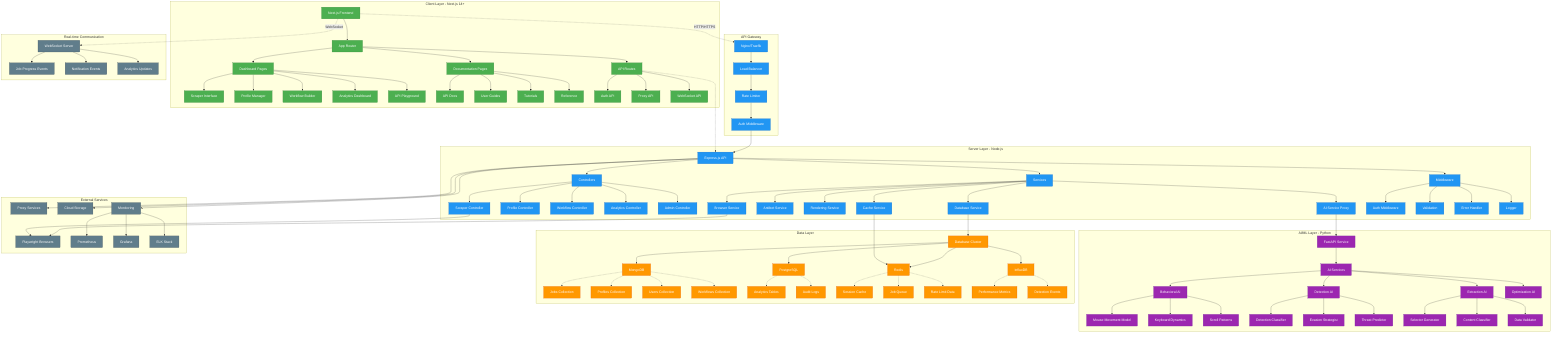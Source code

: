 graph TB
    subgraph "Client Layer - Next.js 14+"
        A[Next.js Frontend] --> B[App Router]
        B --> C[Dashboard Pages]
        B --> D[Documentation Pages]
        B --> E[API Routes]
        
        C --> C1[Scraper Interface]
        C --> C2[Profile Manager]
        C --> C3[Workflow Builder]
        C --> C4[Analytics Dashboard]
        C --> C5[API Playground]
        
        D --> D1[API Docs]
        D --> D2[User Guides]
        D --> D3[Tutorials]
        D --> D4[Reference]
        
        E --> E1[Auth API]
        E --> E2[Proxy API]
        E --> E3[WebSocket API]
    end
    
    subgraph "API Gateway"
        F[Nginx/Traefik] --> G[Load Balancer]
        G --> H[Rate Limiter]
        H --> I[Auth Middleware]
    end
    
    subgraph "Server Layer - Node.js"
        I --> J[Express.js API]
        J --> K[Controllers]
        K --> K1[Scraper Controller]
        K --> K2[Profile Controller]
        K --> K3[Workflow Controller]
        K --> K4[Analytics Controller]
        K --> K5[Admin Controller]
        
        J --> L[Services]
        L --> L1[Browser Service]
        L --> L2[Antibot Service]
        L --> L3[Rendering Service]
        L --> L4[AI Service Proxy]
        L --> L5[Database Service]
        L --> L6[Cache Service]
        
        J --> M[Middleware]
        M --> M1[Auth Middleware]
        M --> M2[Validation]
        M --> M3[Error Handler]
        M --> M4[Logger]
    end
    
    subgraph "AI/ML Layer - Python"
        N[FastAPI Service] --> O[AI Services]
        O --> O1[Behavioral AI]
        O --> O2[Detection AI]
        O --> O3[Extraction AI]
        O --> O4[Optimization AI]
        
        O1 --> P1[Mouse Movement Model]
        O1 --> P2[Keyboard Dynamics]
        O1 --> P3[Scroll Patterns]
        
        O2 --> Q1[Detection Classifier]
        O2 --> Q2[Evasion Strategist]
        O2 --> Q3[Threat Predictor]
        
        O3 --> R1[Selector Generator]
        O3 --> R2[Content Classifier]
        O3 --> R3[Data Validator]
    end
    
    subgraph "Data Layer"
        S[Database Cluster]
        S --> T1[MongoDB]
        S --> T2[PostgreSQL]
        S --> T3[Redis]
        S --> T4[InfluxDB]
        
        T1 -.-> U1[Jobs Collection]
        T1 -.-> U2[Profiles Collection]
        T1 -.-> U3[Users Collection]
        T1 -.-> U4[Workflows Collection]
        
        T2 -.-> V1[Analytics Tables]
        T2 -.-> V2[Audit Logs]
        
        T3 -.-> W1[Session Cache]
        T3 -.-> W2[Job Queue]
        T3 -.-> W3[Rate Limit Data]
        
        T4 -.-> X1[Performance Metrics]
        T4 -.-> X2[Detection Events]
    end
    
    subgraph "External Services"
        Y[Playwright Browsers]
        Z[Proxy Services]
        AA[Cloud Storage]
        AB[Monitoring]
        AB --> AB1[Prometheus]
        AB --> AB2[Grafana]
        AB --> AB3[ELK Stack]
    end
    
    subgraph "Real-time Communication"
        AC[WebSocket Server]
        AC --> AD[Job Progress Events]
        AC --> AE[Notification Events]
        AC --> AF[Analytics Updates]
    end
    
    %% Connections
    A -.HTTP/HTTPS.-> F
    A -.WebSocket.-> AC
    E -.-> J
    
    L1 --> Y
    L4 --> N
    L5 --> S
    L6 --> T3
    
    J --> Z
    J --> AA
    J --> AB
    
    K1 --> Y
    
    %% Styling
    classDef frontend fill:#4CAF50,stroke:#2E7D32,color:#fff
    classDef backend fill:#2196F3,stroke:#1565C0,color:#fff
    classDef ai fill:#9C27B0,stroke:#6A1B9A,color:#fff
    classDef data fill:#FF9800,stroke:#E65100,color:#fff
    classDef external fill:#607D8B,stroke:#37474F,color:#fff
    
    class A,B,C,D,E,C1,C2,C3,C4,C5,D1,D2,D3,D4,E1,E2,E3 frontend
    class F,G,H,I,J,K,L,M,K1,K2,K3,K4,K5,L1,L2,L3,L4,L5,L6,M1,M2,M3,M4 backend
    class N,O,O1,O2,O3,O4,P1,P2,P3,Q1,Q2,Q3,R1,R2,R3 ai
    class S,T1,T2,T3,T4,U1,U2,U3,U4,V1,V2,W1,W2,W3,X1,X2 data
    class Y,Z,AA,AB,AB1,AB2,AB3,AC,AD,AE,AF external